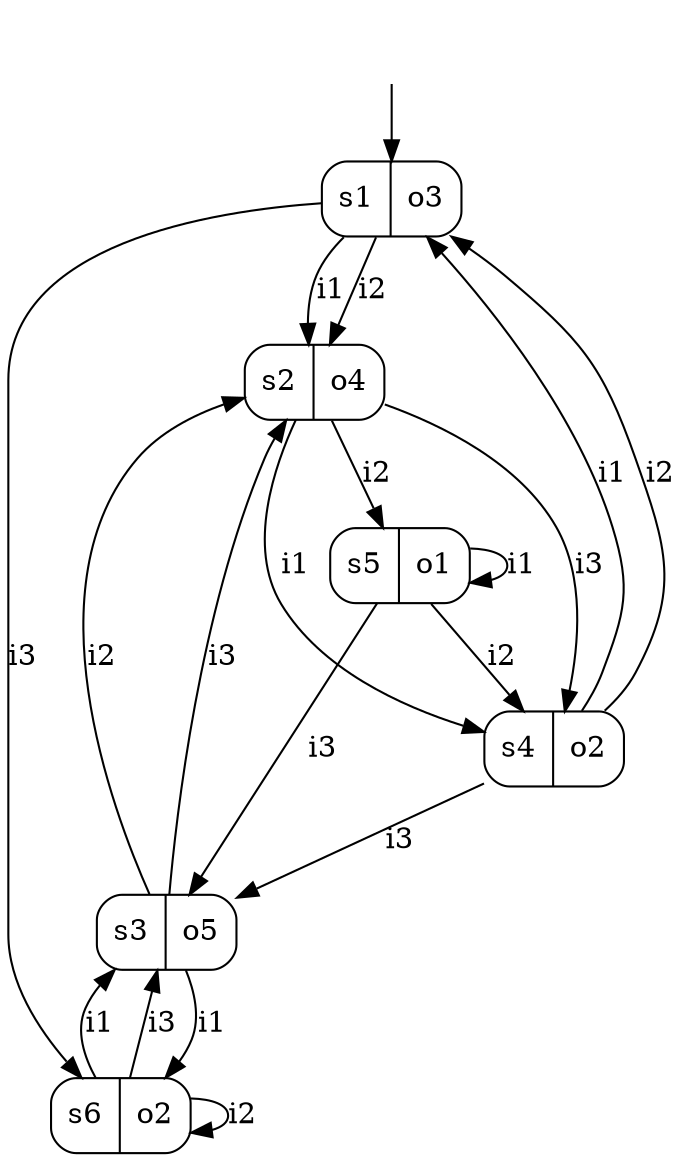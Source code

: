 digraph MooreMachine_6States_3Inputs_5Outputs_a394a0dc87f04ce3ac6e3eab99a50a0f {
s1 [label="s1|o3", shape=record, style=rounded];
s2 [label="s2|o4", shape=record, style=rounded];
s3 [label="s3|o5", shape=record, style=rounded];
s4 [label="s4|o2", shape=record, style=rounded];
s5 [label="s5|o1", shape=record, style=rounded];
s6 [label="s6|o2", shape=record, style=rounded];
s1 -> s2 [label="i1"];
s1 -> s2 [label="i2"];
s1 -> s6 [label="i3"];
s2 -> s4 [label="i1"];
s2 -> s5 [label="i2"];
s2 -> s4 [label="i3"];
s3 -> s6 [label="i1"];
s3 -> s2 [label="i2"];
s3 -> s2 [label="i3"];
s4 -> s1 [label="i1"];
s4 -> s1 [label="i2"];
s4 -> s3 [label="i3"];
s5 -> s5 [label="i1"];
s5 -> s4 [label="i2"];
s5 -> s3 [label="i3"];
s6 -> s3 [label="i1"];
s6 -> s6 [label="i2"];
s6 -> s3 [label="i3"];
__start0 [shape=none, label=""];
__start0 -> s1 [label=""];
}
